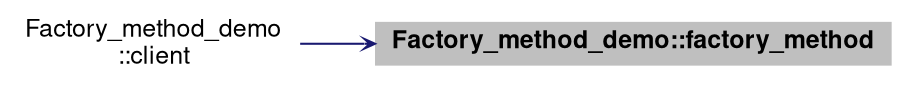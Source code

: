 digraph "Factory_method_demo::factory_method"
{
 // LATEX_PDF_SIZE
  bgcolor="transparent";
  edge [fontname="Helvetica,Arial,sans-serif",fontsize=15,labelfontsize=15 arrowhead=open arrowtail=open arrowsize=0.5];
  node [fontname="Helvetica,Arial,sans-serif",fontsize=15,fontsize=12 shape=plaintext];
  rankdir="RL";
  Node1 [label=<<b>Factory_method_demo::factory_method</b>>,height=0.2,width=0.4,color="black", fillcolor="grey75", style="filled", fontcolor="black",tooltip=" "];
  Node1 -> Node2 [dir="back",color="midnightblue",style="solid"];
  Node2 [label="Factory_method_demo\l::client",height=0.2,width=0.4,color="black",URL="$structFactory__method__demo.html#a06046828f550a6e72b4798906d1e3466",tooltip=" "];
}

